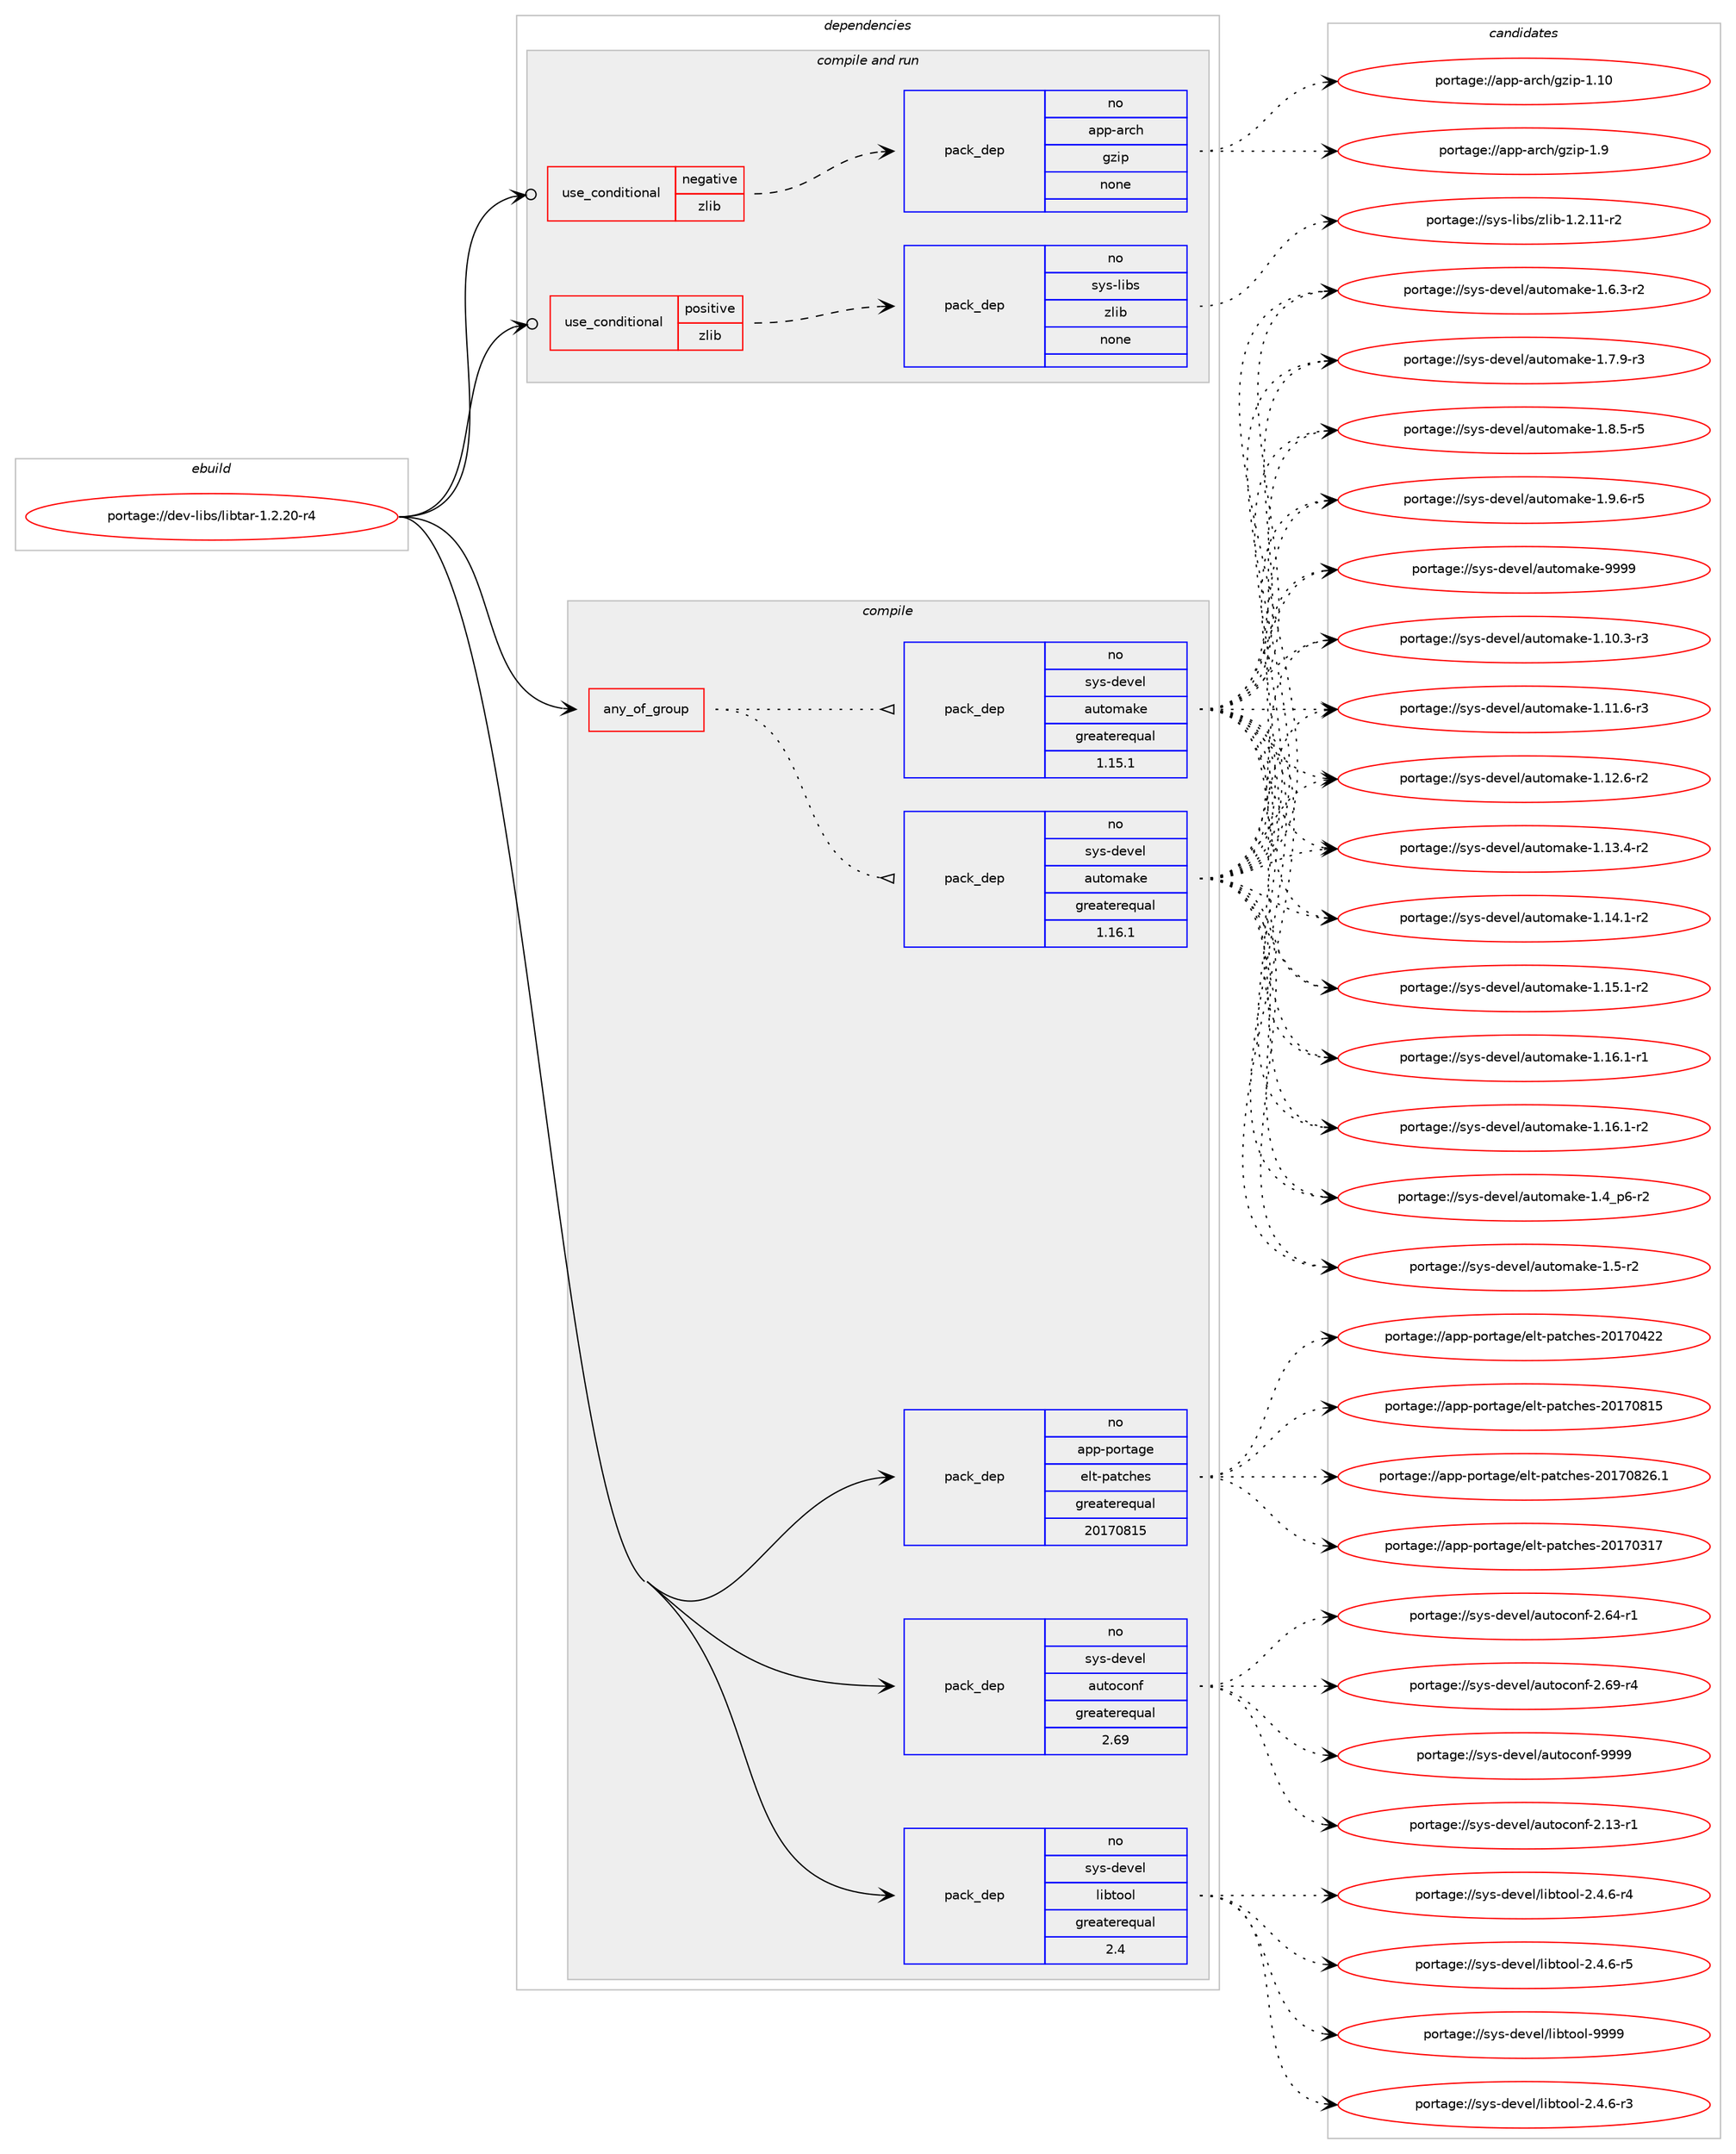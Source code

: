 digraph prolog {

# *************
# Graph options
# *************

newrank=true;
concentrate=true;
compound=true;
graph [rankdir=LR,fontname=Helvetica,fontsize=10,ranksep=1.5];#, ranksep=2.5, nodesep=0.2];
edge  [arrowhead=vee];
node  [fontname=Helvetica,fontsize=10];

# **********
# The ebuild
# **********

subgraph cluster_leftcol {
color=gray;
rank=same;
label=<<i>ebuild</i>>;
id [label="portage://dev-libs/libtar-1.2.20-r4", color=red, width=4, href="../dev-libs/libtar-1.2.20-r4.svg"];
}

# ****************
# The dependencies
# ****************

subgraph cluster_midcol {
color=gray;
label=<<i>dependencies</i>>;
subgraph cluster_compile {
fillcolor="#eeeeee";
style=filled;
label=<<i>compile</i>>;
subgraph any3004 {
dependency102287 [label=<<TABLE BORDER="0" CELLBORDER="1" CELLSPACING="0" CELLPADDING="4"><TR><TD CELLPADDING="10">any_of_group</TD></TR></TABLE>>, shape=none, color=red];subgraph pack77822 {
dependency102288 [label=<<TABLE BORDER="0" CELLBORDER="1" CELLSPACING="0" CELLPADDING="4" WIDTH="220"><TR><TD ROWSPAN="6" CELLPADDING="30">pack_dep</TD></TR><TR><TD WIDTH="110">no</TD></TR><TR><TD>sys-devel</TD></TR><TR><TD>automake</TD></TR><TR><TD>greaterequal</TD></TR><TR><TD>1.16.1</TD></TR></TABLE>>, shape=none, color=blue];
}
dependency102287:e -> dependency102288:w [weight=20,style="dotted",arrowhead="oinv"];
subgraph pack77823 {
dependency102289 [label=<<TABLE BORDER="0" CELLBORDER="1" CELLSPACING="0" CELLPADDING="4" WIDTH="220"><TR><TD ROWSPAN="6" CELLPADDING="30">pack_dep</TD></TR><TR><TD WIDTH="110">no</TD></TR><TR><TD>sys-devel</TD></TR><TR><TD>automake</TD></TR><TR><TD>greaterequal</TD></TR><TR><TD>1.15.1</TD></TR></TABLE>>, shape=none, color=blue];
}
dependency102287:e -> dependency102289:w [weight=20,style="dotted",arrowhead="oinv"];
}
id:e -> dependency102287:w [weight=20,style="solid",arrowhead="vee"];
subgraph pack77824 {
dependency102290 [label=<<TABLE BORDER="0" CELLBORDER="1" CELLSPACING="0" CELLPADDING="4" WIDTH="220"><TR><TD ROWSPAN="6" CELLPADDING="30">pack_dep</TD></TR><TR><TD WIDTH="110">no</TD></TR><TR><TD>app-portage</TD></TR><TR><TD>elt-patches</TD></TR><TR><TD>greaterequal</TD></TR><TR><TD>20170815</TD></TR></TABLE>>, shape=none, color=blue];
}
id:e -> dependency102290:w [weight=20,style="solid",arrowhead="vee"];
subgraph pack77825 {
dependency102291 [label=<<TABLE BORDER="0" CELLBORDER="1" CELLSPACING="0" CELLPADDING="4" WIDTH="220"><TR><TD ROWSPAN="6" CELLPADDING="30">pack_dep</TD></TR><TR><TD WIDTH="110">no</TD></TR><TR><TD>sys-devel</TD></TR><TR><TD>autoconf</TD></TR><TR><TD>greaterequal</TD></TR><TR><TD>2.69</TD></TR></TABLE>>, shape=none, color=blue];
}
id:e -> dependency102291:w [weight=20,style="solid",arrowhead="vee"];
subgraph pack77826 {
dependency102292 [label=<<TABLE BORDER="0" CELLBORDER="1" CELLSPACING="0" CELLPADDING="4" WIDTH="220"><TR><TD ROWSPAN="6" CELLPADDING="30">pack_dep</TD></TR><TR><TD WIDTH="110">no</TD></TR><TR><TD>sys-devel</TD></TR><TR><TD>libtool</TD></TR><TR><TD>greaterequal</TD></TR><TR><TD>2.4</TD></TR></TABLE>>, shape=none, color=blue];
}
id:e -> dependency102292:w [weight=20,style="solid",arrowhead="vee"];
}
subgraph cluster_compileandrun {
fillcolor="#eeeeee";
style=filled;
label=<<i>compile and run</i>>;
subgraph cond21404 {
dependency102293 [label=<<TABLE BORDER="0" CELLBORDER="1" CELLSPACING="0" CELLPADDING="4"><TR><TD ROWSPAN="3" CELLPADDING="10">use_conditional</TD></TR><TR><TD>negative</TD></TR><TR><TD>zlib</TD></TR></TABLE>>, shape=none, color=red];
subgraph pack77827 {
dependency102294 [label=<<TABLE BORDER="0" CELLBORDER="1" CELLSPACING="0" CELLPADDING="4" WIDTH="220"><TR><TD ROWSPAN="6" CELLPADDING="30">pack_dep</TD></TR><TR><TD WIDTH="110">no</TD></TR><TR><TD>app-arch</TD></TR><TR><TD>gzip</TD></TR><TR><TD>none</TD></TR><TR><TD></TD></TR></TABLE>>, shape=none, color=blue];
}
dependency102293:e -> dependency102294:w [weight=20,style="dashed",arrowhead="vee"];
}
id:e -> dependency102293:w [weight=20,style="solid",arrowhead="odotvee"];
subgraph cond21405 {
dependency102295 [label=<<TABLE BORDER="0" CELLBORDER="1" CELLSPACING="0" CELLPADDING="4"><TR><TD ROWSPAN="3" CELLPADDING="10">use_conditional</TD></TR><TR><TD>positive</TD></TR><TR><TD>zlib</TD></TR></TABLE>>, shape=none, color=red];
subgraph pack77828 {
dependency102296 [label=<<TABLE BORDER="0" CELLBORDER="1" CELLSPACING="0" CELLPADDING="4" WIDTH="220"><TR><TD ROWSPAN="6" CELLPADDING="30">pack_dep</TD></TR><TR><TD WIDTH="110">no</TD></TR><TR><TD>sys-libs</TD></TR><TR><TD>zlib</TD></TR><TR><TD>none</TD></TR><TR><TD></TD></TR></TABLE>>, shape=none, color=blue];
}
dependency102295:e -> dependency102296:w [weight=20,style="dashed",arrowhead="vee"];
}
id:e -> dependency102295:w [weight=20,style="solid",arrowhead="odotvee"];
}
subgraph cluster_run {
fillcolor="#eeeeee";
style=filled;
label=<<i>run</i>>;
}
}

# **************
# The candidates
# **************

subgraph cluster_choices {
rank=same;
color=gray;
label=<<i>candidates</i>>;

subgraph choice77822 {
color=black;
nodesep=1;
choiceportage11512111545100101118101108479711711611110997107101454946494846514511451 [label="portage://sys-devel/automake-1.10.3-r3", color=red, width=4,href="../sys-devel/automake-1.10.3-r3.svg"];
choiceportage11512111545100101118101108479711711611110997107101454946494946544511451 [label="portage://sys-devel/automake-1.11.6-r3", color=red, width=4,href="../sys-devel/automake-1.11.6-r3.svg"];
choiceportage11512111545100101118101108479711711611110997107101454946495046544511450 [label="portage://sys-devel/automake-1.12.6-r2", color=red, width=4,href="../sys-devel/automake-1.12.6-r2.svg"];
choiceportage11512111545100101118101108479711711611110997107101454946495146524511450 [label="portage://sys-devel/automake-1.13.4-r2", color=red, width=4,href="../sys-devel/automake-1.13.4-r2.svg"];
choiceportage11512111545100101118101108479711711611110997107101454946495246494511450 [label="portage://sys-devel/automake-1.14.1-r2", color=red, width=4,href="../sys-devel/automake-1.14.1-r2.svg"];
choiceportage11512111545100101118101108479711711611110997107101454946495346494511450 [label="portage://sys-devel/automake-1.15.1-r2", color=red, width=4,href="../sys-devel/automake-1.15.1-r2.svg"];
choiceportage11512111545100101118101108479711711611110997107101454946495446494511449 [label="portage://sys-devel/automake-1.16.1-r1", color=red, width=4,href="../sys-devel/automake-1.16.1-r1.svg"];
choiceportage11512111545100101118101108479711711611110997107101454946495446494511450 [label="portage://sys-devel/automake-1.16.1-r2", color=red, width=4,href="../sys-devel/automake-1.16.1-r2.svg"];
choiceportage115121115451001011181011084797117116111109971071014549465295112544511450 [label="portage://sys-devel/automake-1.4_p6-r2", color=red, width=4,href="../sys-devel/automake-1.4_p6-r2.svg"];
choiceportage11512111545100101118101108479711711611110997107101454946534511450 [label="portage://sys-devel/automake-1.5-r2", color=red, width=4,href="../sys-devel/automake-1.5-r2.svg"];
choiceportage115121115451001011181011084797117116111109971071014549465446514511450 [label="portage://sys-devel/automake-1.6.3-r2", color=red, width=4,href="../sys-devel/automake-1.6.3-r2.svg"];
choiceportage115121115451001011181011084797117116111109971071014549465546574511451 [label="portage://sys-devel/automake-1.7.9-r3", color=red, width=4,href="../sys-devel/automake-1.7.9-r3.svg"];
choiceportage115121115451001011181011084797117116111109971071014549465646534511453 [label="portage://sys-devel/automake-1.8.5-r5", color=red, width=4,href="../sys-devel/automake-1.8.5-r5.svg"];
choiceportage115121115451001011181011084797117116111109971071014549465746544511453 [label="portage://sys-devel/automake-1.9.6-r5", color=red, width=4,href="../sys-devel/automake-1.9.6-r5.svg"];
choiceportage115121115451001011181011084797117116111109971071014557575757 [label="portage://sys-devel/automake-9999", color=red, width=4,href="../sys-devel/automake-9999.svg"];
dependency102288:e -> choiceportage11512111545100101118101108479711711611110997107101454946494846514511451:w [style=dotted,weight="100"];
dependency102288:e -> choiceportage11512111545100101118101108479711711611110997107101454946494946544511451:w [style=dotted,weight="100"];
dependency102288:e -> choiceportage11512111545100101118101108479711711611110997107101454946495046544511450:w [style=dotted,weight="100"];
dependency102288:e -> choiceportage11512111545100101118101108479711711611110997107101454946495146524511450:w [style=dotted,weight="100"];
dependency102288:e -> choiceportage11512111545100101118101108479711711611110997107101454946495246494511450:w [style=dotted,weight="100"];
dependency102288:e -> choiceportage11512111545100101118101108479711711611110997107101454946495346494511450:w [style=dotted,weight="100"];
dependency102288:e -> choiceportage11512111545100101118101108479711711611110997107101454946495446494511449:w [style=dotted,weight="100"];
dependency102288:e -> choiceportage11512111545100101118101108479711711611110997107101454946495446494511450:w [style=dotted,weight="100"];
dependency102288:e -> choiceportage115121115451001011181011084797117116111109971071014549465295112544511450:w [style=dotted,weight="100"];
dependency102288:e -> choiceportage11512111545100101118101108479711711611110997107101454946534511450:w [style=dotted,weight="100"];
dependency102288:e -> choiceportage115121115451001011181011084797117116111109971071014549465446514511450:w [style=dotted,weight="100"];
dependency102288:e -> choiceportage115121115451001011181011084797117116111109971071014549465546574511451:w [style=dotted,weight="100"];
dependency102288:e -> choiceportage115121115451001011181011084797117116111109971071014549465646534511453:w [style=dotted,weight="100"];
dependency102288:e -> choiceportage115121115451001011181011084797117116111109971071014549465746544511453:w [style=dotted,weight="100"];
dependency102288:e -> choiceportage115121115451001011181011084797117116111109971071014557575757:w [style=dotted,weight="100"];
}
subgraph choice77823 {
color=black;
nodesep=1;
choiceportage11512111545100101118101108479711711611110997107101454946494846514511451 [label="portage://sys-devel/automake-1.10.3-r3", color=red, width=4,href="../sys-devel/automake-1.10.3-r3.svg"];
choiceportage11512111545100101118101108479711711611110997107101454946494946544511451 [label="portage://sys-devel/automake-1.11.6-r3", color=red, width=4,href="../sys-devel/automake-1.11.6-r3.svg"];
choiceportage11512111545100101118101108479711711611110997107101454946495046544511450 [label="portage://sys-devel/automake-1.12.6-r2", color=red, width=4,href="../sys-devel/automake-1.12.6-r2.svg"];
choiceportage11512111545100101118101108479711711611110997107101454946495146524511450 [label="portage://sys-devel/automake-1.13.4-r2", color=red, width=4,href="../sys-devel/automake-1.13.4-r2.svg"];
choiceportage11512111545100101118101108479711711611110997107101454946495246494511450 [label="portage://sys-devel/automake-1.14.1-r2", color=red, width=4,href="../sys-devel/automake-1.14.1-r2.svg"];
choiceportage11512111545100101118101108479711711611110997107101454946495346494511450 [label="portage://sys-devel/automake-1.15.1-r2", color=red, width=4,href="../sys-devel/automake-1.15.1-r2.svg"];
choiceportage11512111545100101118101108479711711611110997107101454946495446494511449 [label="portage://sys-devel/automake-1.16.1-r1", color=red, width=4,href="../sys-devel/automake-1.16.1-r1.svg"];
choiceportage11512111545100101118101108479711711611110997107101454946495446494511450 [label="portage://sys-devel/automake-1.16.1-r2", color=red, width=4,href="../sys-devel/automake-1.16.1-r2.svg"];
choiceportage115121115451001011181011084797117116111109971071014549465295112544511450 [label="portage://sys-devel/automake-1.4_p6-r2", color=red, width=4,href="../sys-devel/automake-1.4_p6-r2.svg"];
choiceportage11512111545100101118101108479711711611110997107101454946534511450 [label="portage://sys-devel/automake-1.5-r2", color=red, width=4,href="../sys-devel/automake-1.5-r2.svg"];
choiceportage115121115451001011181011084797117116111109971071014549465446514511450 [label="portage://sys-devel/automake-1.6.3-r2", color=red, width=4,href="../sys-devel/automake-1.6.3-r2.svg"];
choiceportage115121115451001011181011084797117116111109971071014549465546574511451 [label="portage://sys-devel/automake-1.7.9-r3", color=red, width=4,href="../sys-devel/automake-1.7.9-r3.svg"];
choiceportage115121115451001011181011084797117116111109971071014549465646534511453 [label="portage://sys-devel/automake-1.8.5-r5", color=red, width=4,href="../sys-devel/automake-1.8.5-r5.svg"];
choiceportage115121115451001011181011084797117116111109971071014549465746544511453 [label="portage://sys-devel/automake-1.9.6-r5", color=red, width=4,href="../sys-devel/automake-1.9.6-r5.svg"];
choiceportage115121115451001011181011084797117116111109971071014557575757 [label="portage://sys-devel/automake-9999", color=red, width=4,href="../sys-devel/automake-9999.svg"];
dependency102289:e -> choiceportage11512111545100101118101108479711711611110997107101454946494846514511451:w [style=dotted,weight="100"];
dependency102289:e -> choiceportage11512111545100101118101108479711711611110997107101454946494946544511451:w [style=dotted,weight="100"];
dependency102289:e -> choiceportage11512111545100101118101108479711711611110997107101454946495046544511450:w [style=dotted,weight="100"];
dependency102289:e -> choiceportage11512111545100101118101108479711711611110997107101454946495146524511450:w [style=dotted,weight="100"];
dependency102289:e -> choiceportage11512111545100101118101108479711711611110997107101454946495246494511450:w [style=dotted,weight="100"];
dependency102289:e -> choiceportage11512111545100101118101108479711711611110997107101454946495346494511450:w [style=dotted,weight="100"];
dependency102289:e -> choiceportage11512111545100101118101108479711711611110997107101454946495446494511449:w [style=dotted,weight="100"];
dependency102289:e -> choiceportage11512111545100101118101108479711711611110997107101454946495446494511450:w [style=dotted,weight="100"];
dependency102289:e -> choiceportage115121115451001011181011084797117116111109971071014549465295112544511450:w [style=dotted,weight="100"];
dependency102289:e -> choiceportage11512111545100101118101108479711711611110997107101454946534511450:w [style=dotted,weight="100"];
dependency102289:e -> choiceportage115121115451001011181011084797117116111109971071014549465446514511450:w [style=dotted,weight="100"];
dependency102289:e -> choiceportage115121115451001011181011084797117116111109971071014549465546574511451:w [style=dotted,weight="100"];
dependency102289:e -> choiceportage115121115451001011181011084797117116111109971071014549465646534511453:w [style=dotted,weight="100"];
dependency102289:e -> choiceportage115121115451001011181011084797117116111109971071014549465746544511453:w [style=dotted,weight="100"];
dependency102289:e -> choiceportage115121115451001011181011084797117116111109971071014557575757:w [style=dotted,weight="100"];
}
subgraph choice77824 {
color=black;
nodesep=1;
choiceportage97112112451121111141169710310147101108116451129711699104101115455048495548514955 [label="portage://app-portage/elt-patches-20170317", color=red, width=4,href="../app-portage/elt-patches-20170317.svg"];
choiceportage97112112451121111141169710310147101108116451129711699104101115455048495548525050 [label="portage://app-portage/elt-patches-20170422", color=red, width=4,href="../app-portage/elt-patches-20170422.svg"];
choiceportage97112112451121111141169710310147101108116451129711699104101115455048495548564953 [label="portage://app-portage/elt-patches-20170815", color=red, width=4,href="../app-portage/elt-patches-20170815.svg"];
choiceportage971121124511211111411697103101471011081164511297116991041011154550484955485650544649 [label="portage://app-portage/elt-patches-20170826.1", color=red, width=4,href="../app-portage/elt-patches-20170826.1.svg"];
dependency102290:e -> choiceportage97112112451121111141169710310147101108116451129711699104101115455048495548514955:w [style=dotted,weight="100"];
dependency102290:e -> choiceportage97112112451121111141169710310147101108116451129711699104101115455048495548525050:w [style=dotted,weight="100"];
dependency102290:e -> choiceportage97112112451121111141169710310147101108116451129711699104101115455048495548564953:w [style=dotted,weight="100"];
dependency102290:e -> choiceportage971121124511211111411697103101471011081164511297116991041011154550484955485650544649:w [style=dotted,weight="100"];
}
subgraph choice77825 {
color=black;
nodesep=1;
choiceportage1151211154510010111810110847971171161119911111010245504649514511449 [label="portage://sys-devel/autoconf-2.13-r1", color=red, width=4,href="../sys-devel/autoconf-2.13-r1.svg"];
choiceportage1151211154510010111810110847971171161119911111010245504654524511449 [label="portage://sys-devel/autoconf-2.64-r1", color=red, width=4,href="../sys-devel/autoconf-2.64-r1.svg"];
choiceportage1151211154510010111810110847971171161119911111010245504654574511452 [label="portage://sys-devel/autoconf-2.69-r4", color=red, width=4,href="../sys-devel/autoconf-2.69-r4.svg"];
choiceportage115121115451001011181011084797117116111991111101024557575757 [label="portage://sys-devel/autoconf-9999", color=red, width=4,href="../sys-devel/autoconf-9999.svg"];
dependency102291:e -> choiceportage1151211154510010111810110847971171161119911111010245504649514511449:w [style=dotted,weight="100"];
dependency102291:e -> choiceportage1151211154510010111810110847971171161119911111010245504654524511449:w [style=dotted,weight="100"];
dependency102291:e -> choiceportage1151211154510010111810110847971171161119911111010245504654574511452:w [style=dotted,weight="100"];
dependency102291:e -> choiceportage115121115451001011181011084797117116111991111101024557575757:w [style=dotted,weight="100"];
}
subgraph choice77826 {
color=black;
nodesep=1;
choiceportage1151211154510010111810110847108105981161111111084550465246544511451 [label="portage://sys-devel/libtool-2.4.6-r3", color=red, width=4,href="../sys-devel/libtool-2.4.6-r3.svg"];
choiceportage1151211154510010111810110847108105981161111111084550465246544511452 [label="portage://sys-devel/libtool-2.4.6-r4", color=red, width=4,href="../sys-devel/libtool-2.4.6-r4.svg"];
choiceportage1151211154510010111810110847108105981161111111084550465246544511453 [label="portage://sys-devel/libtool-2.4.6-r5", color=red, width=4,href="../sys-devel/libtool-2.4.6-r5.svg"];
choiceportage1151211154510010111810110847108105981161111111084557575757 [label="portage://sys-devel/libtool-9999", color=red, width=4,href="../sys-devel/libtool-9999.svg"];
dependency102292:e -> choiceportage1151211154510010111810110847108105981161111111084550465246544511451:w [style=dotted,weight="100"];
dependency102292:e -> choiceportage1151211154510010111810110847108105981161111111084550465246544511452:w [style=dotted,weight="100"];
dependency102292:e -> choiceportage1151211154510010111810110847108105981161111111084550465246544511453:w [style=dotted,weight="100"];
dependency102292:e -> choiceportage1151211154510010111810110847108105981161111111084557575757:w [style=dotted,weight="100"];
}
subgraph choice77827 {
color=black;
nodesep=1;
choiceportage97112112459711499104471031221051124549464948 [label="portage://app-arch/gzip-1.10", color=red, width=4,href="../app-arch/gzip-1.10.svg"];
choiceportage971121124597114991044710312210511245494657 [label="portage://app-arch/gzip-1.9", color=red, width=4,href="../app-arch/gzip-1.9.svg"];
dependency102294:e -> choiceportage97112112459711499104471031221051124549464948:w [style=dotted,weight="100"];
dependency102294:e -> choiceportage971121124597114991044710312210511245494657:w [style=dotted,weight="100"];
}
subgraph choice77828 {
color=black;
nodesep=1;
choiceportage11512111545108105981154712210810598454946504649494511450 [label="portage://sys-libs/zlib-1.2.11-r2", color=red, width=4,href="../sys-libs/zlib-1.2.11-r2.svg"];
dependency102296:e -> choiceportage11512111545108105981154712210810598454946504649494511450:w [style=dotted,weight="100"];
}
}

}
